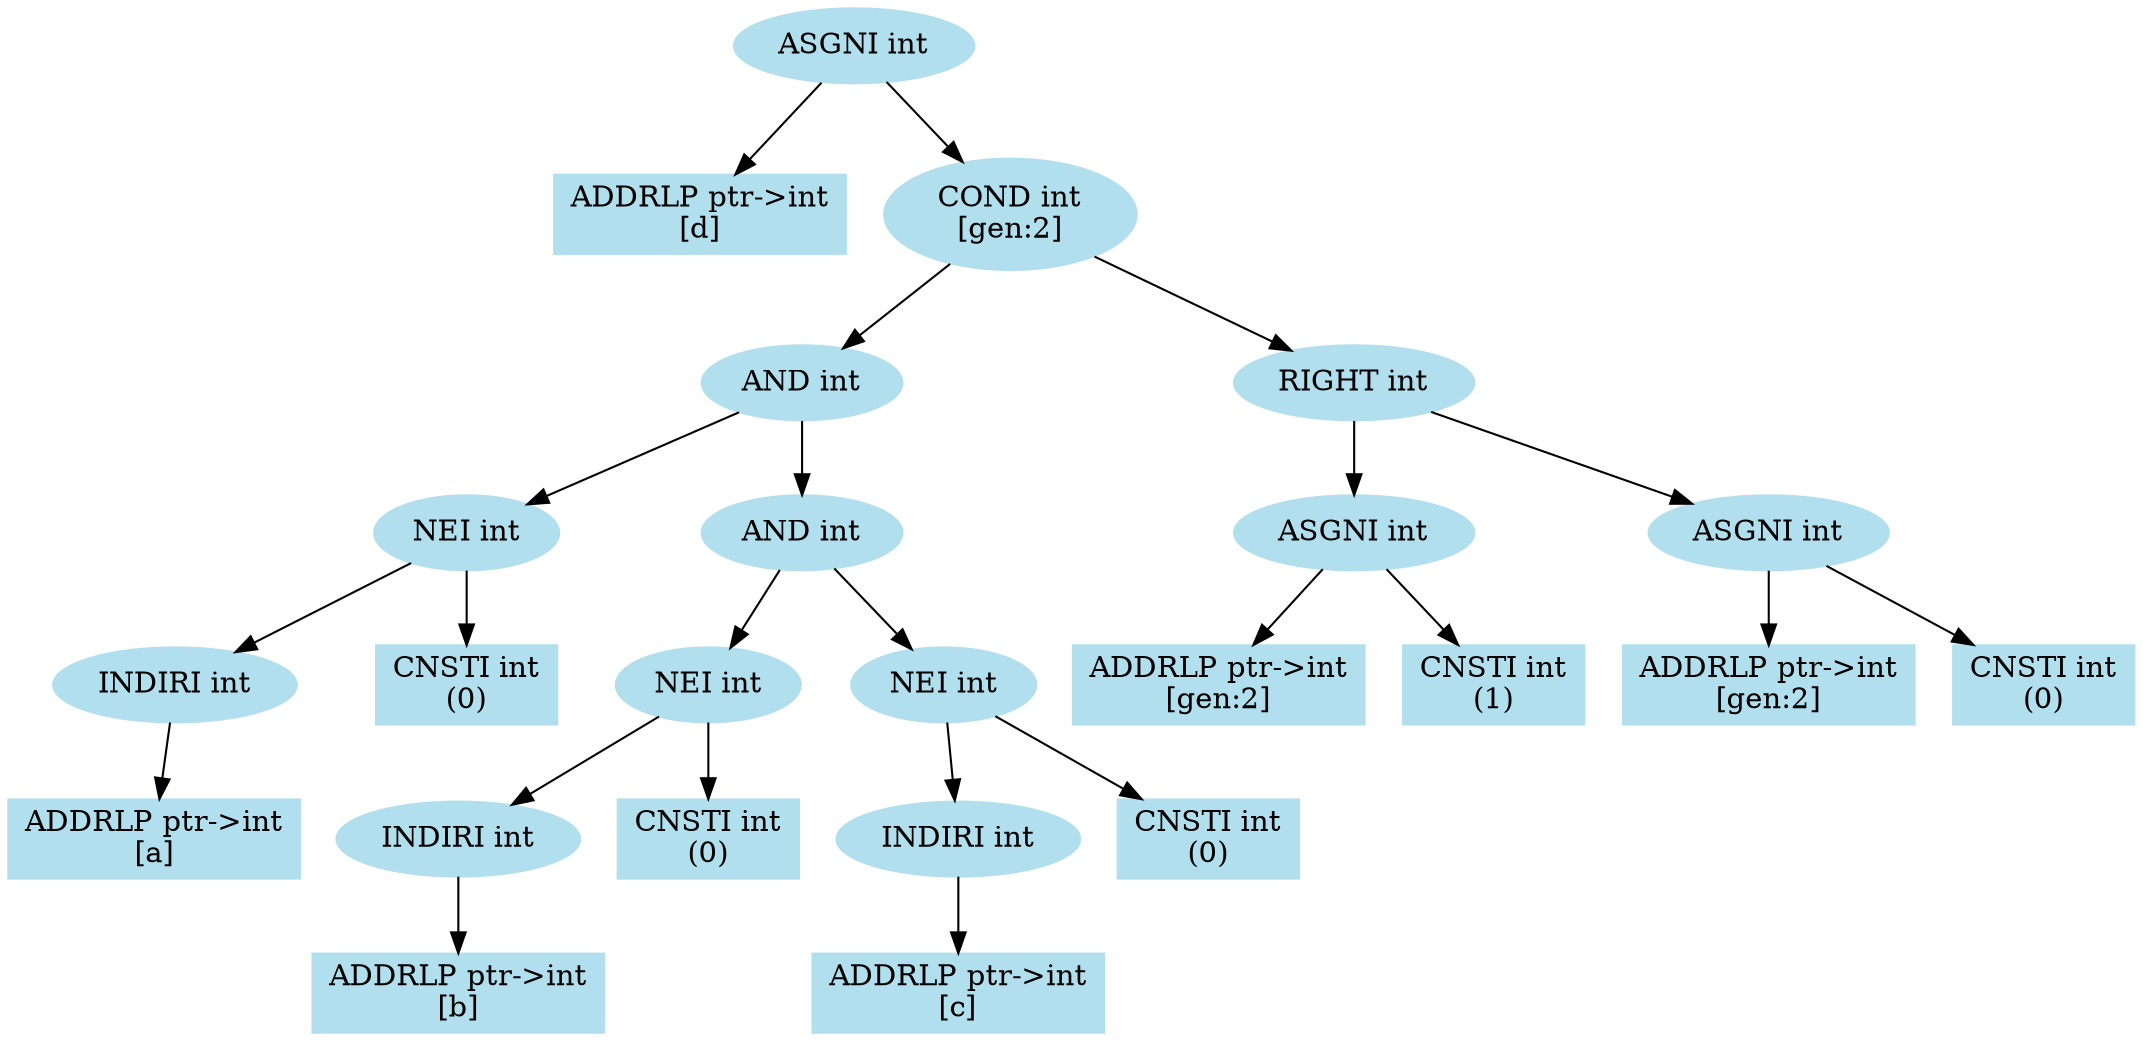 ////////////////////////////////////////////////////////////////////////////////
// Generate the dot file for drawing semantic structure of statements

// File name: test.c
// Line number: 3
////////////////////////////////////////////////////////////////////////////////

digraph semantic_dag  {
    node [color=lightblue2, style=filled];

    v1 [label="ASGNI int"];
    v2 [label="ADDRLP ptr->int\n\[d\]", shape=box];
    v3 [label="COND int\n\[gen:2\]"];
    v1 -> v2
    v1 -> v3

    v4 [label="AND int"];
    v5 [label="RIGHT int"];
    v3 -> v4
    v3 -> v5

    v6 [label="NEI int"];
    v7 [label="AND int"];
    v4 -> v6
    v4 -> v7

    v8 [label="ASGNI int"];
    v9 [label="ASGNI int"];
    v5 -> v8
    v5 -> v9

    v10 [label="INDIRI int"];
    v11 [label="CNSTI int\n\(0\)", shape=box];
    v6 -> v10
    v6 -> v11

    v12 [label="NEI int"];
    v13 [label="NEI int"];
    v7 -> v12
    v7 -> v13

    v14 [label="ADDRLP ptr->int\n\[gen:2\]", shape=box];
    v15 [label="CNSTI int\n\(1\)", shape=box];
    v8 -> v14
    v8 -> v15

    v16 [label="ADDRLP ptr->int\n\[gen:2\]", shape=box];
    v17 [label="CNSTI int\n\(0\)", shape=box];
    v9 -> v16
    v9 -> v17

    v18 [label="ADDRLP ptr->int\n\[a\]", shape=box];
    v10 -> v18

    v19 [label="INDIRI int"];
    v20 [label="CNSTI int\n\(0\)", shape=box];
    v12 -> v19
    v12 -> v20

    v21 [label="INDIRI int"];
    v22 [label="CNSTI int\n\(0\)", shape=box];
    v13 -> v21
    v13 -> v22

    v23 [label="ADDRLP ptr->int\n\[b\]", shape=box];
    v19 -> v23

    v24 [label="ADDRLP ptr->int\n\[c\]", shape=box];
    v21 -> v24

}
